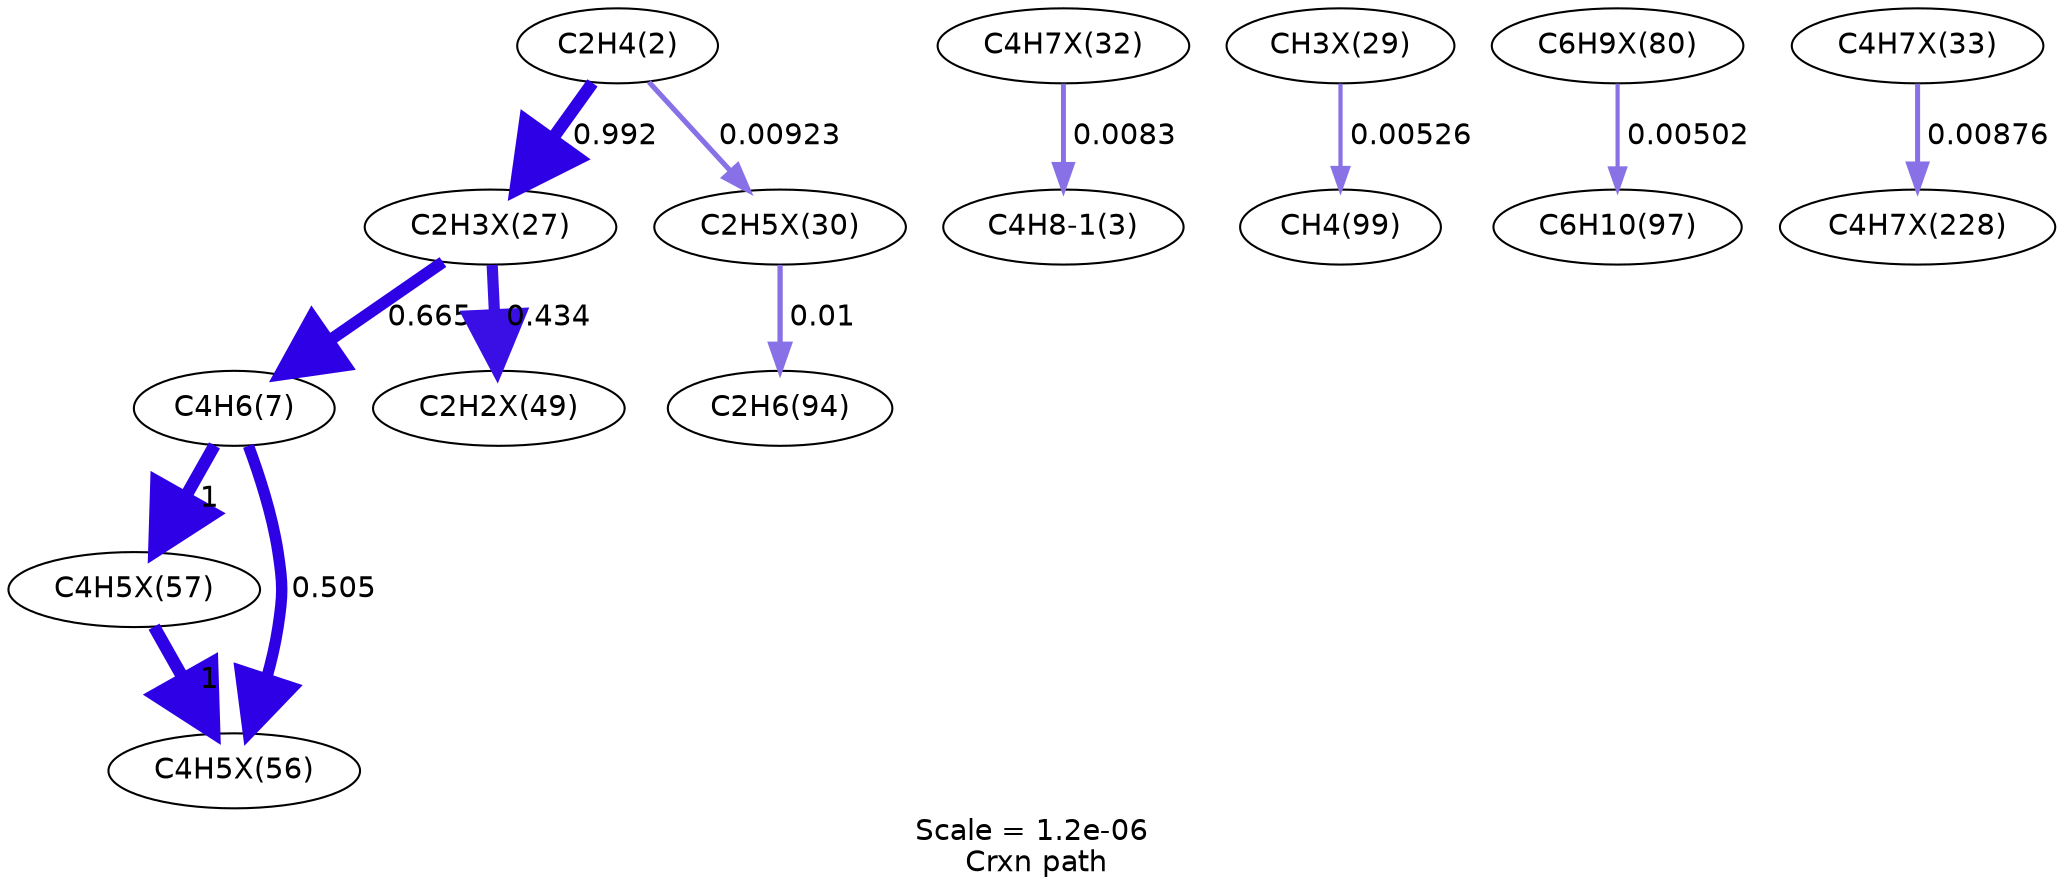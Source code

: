 digraph reaction_paths {
center=1;
s5 -> s26[fontname="Helvetica", style="setlinewidth(5.99)", arrowsize=3, color="0.7, 1.49, 0.9"
, label=" 0.992"];
s5 -> s29[fontname="Helvetica", style="setlinewidth(2.46)", arrowsize=1.23, color="0.7, 0.509, 0.9"
, label=" 0.00923"];
s26 -> s8[fontname="Helvetica", style="setlinewidth(5.69)", arrowsize=2.85, color="0.7, 1.17, 0.9"
, label=" 0.665"];
s26 -> s37[fontname="Helvetica", style="setlinewidth(5.37)", arrowsize=2.68, color="0.7, 0.934, 0.9"
, label=" 0.434"];
s8 -> s39[fontname="Helvetica", style="setlinewidth(6)", arrowsize=3, color="0.7, 1.5, 0.9"
, label=" 1"];
s8 -> s38[fontname="Helvetica", style="setlinewidth(5.48)", arrowsize=2.74, color="0.7, 1.01, 0.9"
, label=" 0.505"];
s39 -> s38[fontname="Helvetica", style="setlinewidth(6)", arrowsize=3, color="0.7, 1.5, 0.9"
, label=" 1"];
s31 -> s6[fontname="Helvetica", style="setlinewidth(2.38)", arrowsize=1.19, color="0.7, 0.508, 0.9"
, label=" 0.0083"];
s29 -> s11[fontname="Helvetica", style="setlinewidth(2.53)", arrowsize=1.26, color="0.7, 0.51, 0.9"
, label=" 0.01"];
s28 -> s13[fontname="Helvetica", style="setlinewidth(2.04)", arrowsize=1.02, color="0.7, 0.505, 0.9"
, label=" 0.00526"];
s43 -> s12[fontname="Helvetica", style="setlinewidth(2)", arrowsize=1, color="0.7, 0.505, 0.9"
, label=" 0.00502"];
s32 -> s55[fontname="Helvetica", style="setlinewidth(2.42)", arrowsize=1.21, color="0.7, 0.509, 0.9"
, label=" 0.00876"];
s5 [ fontname="Helvetica", label="C2H4(2)"];
s6 [ fontname="Helvetica", label="C4H8-1(3)"];
s8 [ fontname="Helvetica", label="C4H6(7)"];
s11 [ fontname="Helvetica", label="C2H6(94)"];
s12 [ fontname="Helvetica", label="C6H10(97)"];
s13 [ fontname="Helvetica", label="CH4(99)"];
s26 [ fontname="Helvetica", label="C2H3X(27)"];
s28 [ fontname="Helvetica", label="CH3X(29)"];
s29 [ fontname="Helvetica", label="C2H5X(30)"];
s31 [ fontname="Helvetica", label="C4H7X(32)"];
s32 [ fontname="Helvetica", label="C4H7X(33)"];
s37 [ fontname="Helvetica", label="C2H2X(49)"];
s38 [ fontname="Helvetica", label="C4H5X(56)"];
s39 [ fontname="Helvetica", label="C4H5X(57)"];
s43 [ fontname="Helvetica", label="C6H9X(80)"];
s55 [ fontname="Helvetica", label="C4H7X(228)"];
 label = "Scale = 1.2e-06\l Crxn path";
 fontname = "Helvetica";
}
